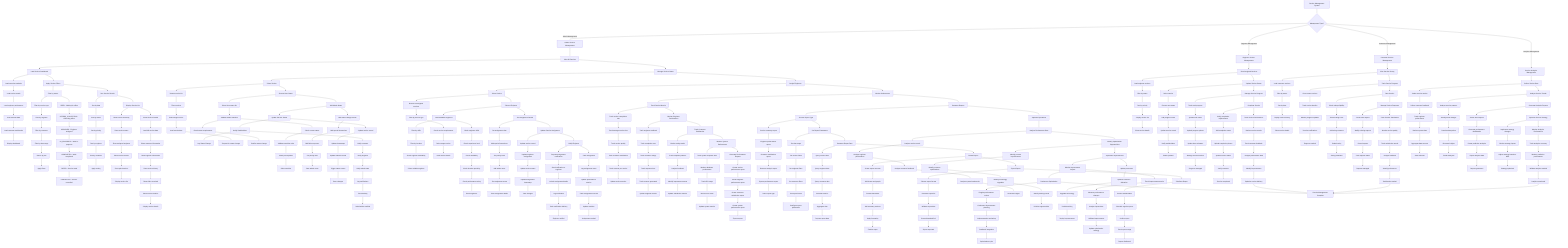 %% Service Management Flow
%% View at https://mermaid.live
flowchart TD
  A[Service Management System] --> B{Management Type?}
  B -->|Admin Management| C[Admin Service Management]
  B -->|Engineer Management| D[Engineer Service Management]
  B -->|Customer Management| E[Customer Service Management]
  B -->|Analytics Management| F[Service Analytics Management]
  
  %% Admin Service Management
  C --> C1[View All Services]
  C1 --> C2[Manage Service Status]
  C2 --> C3[Assign Engineers]
  C3 --> C4[Monitor Performance]
  C4 --> C5[Generate Reports]
  C5 --> C6[Optimize Operations]
  
  %% View All Services
  C1 --> C1A[Load Service Dashboard]
  C1A --> C1B[Apply Service Filters]
  C1B --> C1C[Sort Service Results]
  C1C --> C1D[Display Service List]
  C1D --> C1E[Show Service Details]
  
  %% Service Dashboard
  C1A --> C1A1[Load overview statistics]
  C1A1 --> C1A2[Load service trends]
  C1A2 --> C1A3[Load engineer performance]
  C1A3 --> C1A4[Load revenue data]
  C1A4 --> C1A5[Load customer satisfaction]
  C1A5 --> C1A6[Display dashboard]
  
  %% Service Filters
  C1B --> C1B1[Filter by status]
  C1B1 --> C1B2[Filter by service type]
  C1B2 --> C1B3[Filter by engineer]
  C1B3 --> C1B4[Filter by customer]
  C1B4 --> C1B5[Filter by date range]
  C1B5 --> C1B6[Search by text]
  C1B6 --> C1B7[Apply filters]
  
  %% Service Status Filter
  C1B1 --> C1B1A[OPEN - Waiting for offers]
  C1B1A --> C1B1B[OFFERS_COLLECTING - Collecting offers]
  C1B1B --> C1B1C[ASSIGNED - Engineer assigned]
  C1B1C --> C1B1D[IN_PROGRESS - Work in progress]
  C1B1D --> C1B1E[COMPLETED - Work completed]
  C1B1E --> C1B1F[RATED - Service rated]
  C1B1F --> C1B1G[CANCELLED - Service cancelled]
  
  %% Sort Service Results
  C1C --> C1C1[Sort by date]
  C1C1 --> C1C2[Sort by status]
  C1C2 --> C1C3[Sort by priority]
  C1C3 --> C1C4[Sort by engineer]
  C1C4 --> C1C5[Sort by customer]
  C1C5 --> C1C6[Apply sorting]
  
  %% Display Service List
  C1D --> C1D1[Show service summary]
  C1D1 --> C1D2[Show service status]
  C1D2 --> C1D3[Show assigned engineer]
  C1D3 --> C1D4[Show service metrics]
  C1D4 --> C1D5[Show quick actions]
  C1D5 --> C1D6[Display service list]
  
  %% Show Service Details
  C1E --> C1E1[Load full service data]
  C1E1 --> C1E2[Show customer information]
  C1E2 --> C1E3[Show engineer information]
  C1E3 --> C1E4[Show service history]
  C1E4 --> C1E5[Show offers received]
  C1E5 --> C1E6[Show service timeline]
  C1E6 --> C1E7[Display service details]
  
  %% Manage Service Status
  C2 --> C2A[Select Service]
  C2A --> C2B[Choose New Status]
  C2B --> C2C[Add Admin Notes]
  C2C --> C2D[Update Service Status]
  C2D --> C2E[Notify Stakeholders]
  C2E --> C2F[Log Status Change]
  
  %% Select Service
  C2A --> C2A1[Browse service list]
  C2A1 --> C2A2[Filter services]
  C2A2 --> C2A3[Select target service]
  C2A3 --> C2A4[Load service data]
  C2A4 --> C2A5[Prepare for status change]
  
  %% Choose New Status
  C2B --> C2B1[Select from status list]
  C2B1 --> C2B2[Validate status transition]
  C2B2 --> C2B3[Check status requirements]
  C2B3 --> C2B4[Confirm status change]
  
  %% Status Transition Validation
  C2B2 --> C2B2A[Check current status]
  C2B2A --> C2B2B[Validate transition rules]
  C2B2B --> C2B2C[Check prerequisites]
  C2B2C --> C2B2D[Allow transition]
  
  %% Add Admin Notes
  C2C --> C2C1[Add status change reason]
  C2C1 --> C2C2[Add special instructions]
  C2C2 --> C2C3[Add follow-up notes]
  C2C3 --> C2C4[Set priority level]
  C2C4 --> C2C5[Save admin notes]
  
  %% Update Service Status
  C2D --> C2D1[Update service record]
  C2D1 --> C2D2[Update timestamps]
  C2D2 --> C2D3[Update related records]
  C2D3 --> C2D4[Trigger status events]
  C2D4 --> C2D5[Save changes]
  
  %% Notify Stakeholders
  C2E --> C2E1[Notify customer]
  C2E1 --> C2E2[Notify engineer]
  C2E2 --> C2E3[Notify admin team]
  C2E3 --> C2E4[Log notifications]
  C2E4 --> C2E5[Track delivery]
  C2E5 --> C2E6[Stakeholders notified]
  
  %% Assign Engineers
  C3 --> C3A[Select Service]
  C3A --> C3B[Choose Engineer]
  C3B --> C3C[Set Assignment Details]
  C3C --> C3D[Update Service Assignment]
  C3D --> C3E[Notify Engineer]
  C3E --> C3F[Track Assignment]
  
  %% Select Service
  C3A --> C3A1[Browse unassigned services]
  C3A1 --> C3A2[Filter by service type]
  C3A2 --> C3A3[Check service requirements]
  C3A3 --> C3A4[Select target service]
  C3A4 --> C3A5[Load service details]
  
  %% Choose Engineer
  C3B --> C3B1[Load available engineers]
  C3B1 --> C3B2[Filter by skills]
  C3B2 --> C3B3[Filter by location]
  C3B3 --> C3B4[Check engineer availability]
  C3B4 --> C3B5[Select suitable engineer]
  
  %% Engineer Selection Criteria
  C3B1 --> C3B1A[Check engineer skills]
  C3B1A --> C3B1B[Check experience level]
  C3B1B --> C3B1C[Check availability]
  C3B1C --> C3B1D[Check location proximity]
  C3B1D --> C3B1E[Check performance rating]
  C3B1E --> C3B1F[Rank engineers]
  
  %% Set Assignment Details
  C3C --> C3C1[Set assignment date]
  C3C1 --> C3C2[Add special instructions]
  C3C2 --> C3C3[Set priority level]
  C3C3 --> C3C4[Add admin notes]
  C3C4 --> C3C5[Set assignment terms]
  C3C5 --> C3C6[Save assignment details]
  
  %% Update Service Assignment
  C3D --> C3D1[Update service record]
  C3D1 --> C3D2[Update engineer assignment]
  C3D2 --> C3D3[Update service status]
  C3D3 --> C3D4[Update assignment timestamp]
  C3D4 --> C3D5[Save changes]
  
  %% Notify Engineer
  C3E --> C3E1[Prepare assignment notification]
  C3E1 --> C3E2[Send notification to engineer]
  C3E2 --> C3E3[Include assignment details]
  C3E3 --> C3E4[Log notification]
  C3E4 --> C3E5[Track notification delivery]
  C3E5 --> C3E6[Engineer notified]
  
  %% Track Assignment
  C3F --> C3F1[Log assignment event]
  C3F1 --> C3F2[Update performance metrics]
  C3F2 --> C3F3[Track assignment success]
  C3F3 --> C3F4[Update statistics]
  C3F4 --> C3F5[Assignment tracked]
  
  %% Monitor Performance
  C4 --> C4A[Track Service Metrics]
  C4A --> C4B[Monitor Engineer Performance]
  C4B --> C4C[Track Customer Satisfaction]
  C4C --> C4D[Monitor System Performance]
  C4D --> C4E[Generate Performance Reports]
  
  %% Track Service Metrics
  C4A --> C4A1[Track service completion rate]
  C4A1 --> C4A2[Track average service time]
  C4A2 --> C4A3[Track service quality]
  C4A3 --> C4A4[Track customer satisfaction]
  C4A4 --> C4A5[Track revenue per service]
  C4A5 --> C4A6[Update service metrics]
  
  %% Monitor Engineer Performance
  C4B --> C4B1[Track engineer workload]
  C4B1 --> C4B2[Track completion rate]
  C4B2 --> C4B3[Track customer ratings]
  C4B3 --> C4B4[Track response time]
  C4B4 --> C4B5[Track revenue generated]
  C4B5 --> C4B6[Update engineer metrics]
  
  %% Track Customer Satisfaction
  C4C --> C4C1[Monitor rating trends]
  C4C1 --> C4C2[Track complaint patterns]
  C4C2 --> C4C3[Analyze feedback]
  C4C3 --> C4C4[Identify improvement areas]
  C4C4 --> C4C5[Update satisfaction metrics]
  
  %% Monitor System Performance
  C4D --> C4D1[Track system response time]
  C4D1 --> C4D2[Monitor database performance]
  C4D2 --> C4D3[Track API usage]
  C4D3 --> C4D4[Monitor error rates]
  C4D4 --> C4D5[Update system metrics]
  
  %% Generate Performance Reports
  C4E --> C4E1[Create service performance report]
  C4E1 --> C4E2[Create engineer performance report]
  C4E2 --> C4E3[Create customer satisfaction report]
  C4E3 --> C4E4[Create system performance report]
  C4E4 --> C4E5[Export reports]
  
  %% Generate Reports
  C5 --> C5A[Choose Report Type]
  C5A --> C5B[Set Report Parameters]
  C5B --> C5C[Generate Report Data]
  C5C --> C5D[Format Report]
  C5D --> C5E[Export Report]
  C5E --> C5F[Distribute Report]
  
  %% Choose Report Type
  C5A --> C5A1[Service summary report]
  C5A1 --> C5A2[Engineer performance report]
  C5A2 --> C5A3[Customer satisfaction report]
  C5A3 --> C5A4[Revenue analysis report]
  C5A4 --> C5A5[System performance report]
  C5A5 --> C5A6[Select report type]
  
  %% Set Report Parameters
  C5B --> C5B1[Set date range]
  C5B1 --> C5B2[Set service filters]
  C5B2 --> C5B3[Set engineer filters]
  C5B3 --> C5B4[Set customer filters]
  C5B4 --> C5B5[Set report format]
  C5B5 --> C5B6[Configure report parameters]
  
  %% Generate Report Data
  C5C --> C5C1[Query service data]
  C5C1 --> C5C2[Query engineer data]
  C5C2 --> C5C3[Query customer data]
  C5C3 --> C5C4[Calculate metrics]
  C5C4 --> C5C5[Aggregate data]
  C5C5 --> C5C6[Prepare report data]
  
  %% Format Report
  C5D --> C5D1[Create report structure]
  C5D1 --> C5D2[Add charts and graphs]
  C5D2 --> C5D3[Format data tables]
  C5D3 --> C5D4[Add summary sections]
  C5D4 --> C5D5[Apply formatting]
  C5D5 --> C5D6[Finalize report]
  
  %% Export Report
  C5E --> C5E1[Choose export format]
  C5E1 --> C5E2[Generate export file]
  C5E2 --> C5E3[Validate export data]
  C5E3 --> C5E4[Create download link]
  C5E4 --> C5E5[Report exported]
  
  %% Distribute Report
  C5F --> C5F1[Send to stakeholders]
  C5F1 --> C5F2[Schedule regular reports]
  C5F2 --> C5F3[Archive report]
  C5F3 --> C5F4[Track report usage]
  C5F4 --> C5F5[Report distributed]
  
  %% Optimize Operations
  C6 --> C6A[Analyze Performance Data]
  C6A --> C6B[Identify Optimization Opportunities]
  C6B --> C6C[Implement Improvements]
  C6C --> C6D[Monitor Improvement Impact]
  C6D --> C6E[Continuous Optimization]
  
  %% Analyze Performance Data
  C6A --> C6A1[Analyze service trends]
  C6A1 --> C6A2[Analyze engineer performance]
  C6A2 --> C6A3[Analyze customer feedback]
  C6A3 --> C6A4[Analyze system bottlenecks]
  C6A4 --> C6A5[Generate insights]
  
  %% Identify Optimization Opportunities
  C6B --> C6B1[Identify process improvements]
  C6B1 --> C6B2[Identify resource optimizations]
  C6B2 --> C6B3[Identify technology upgrades]
  C6B3 --> C6B4[Identify training needs]
  C6B4 --> C6B5[Prioritize opportunities]
  
  %% Implement Improvements
  C6C --> C6C1[Update processes]
  C6C1 --> C6C2[Optimize resource allocation]
  C6C2 --> C6C3[Upgrade technology]
  C6C3 --> C6C4[Provide training]
  C6C4 --> C6C5[Deploy improvements]
  
  %% Monitor Improvement Impact
  C6D --> C6D1[Track improvement metrics]
  C6D1 --> C6D2[Measure performance changes]
  C6D2 --> C6D3[Analyze impact data]
  C6D3 --> C6D4[Validate improvements]
  C6D4 --> C6D5[Update optimization strategy]
  
  %% Continuous Optimization
  C6E --> C6E1[Regular performance review]
  C6E1 --> C6E2[Continuous improvement planning]
  C6E2 --> C6E3[Implementation monitoring]
  C6E3 --> C6E4[Feedback integration]
  C6E4 --> C6E5[Optimization cycle]
  
  %% Engineer Service Management
  D --> D1[View Assigned Services]
  D1 --> D2[Update Service Status]
  D2 --> D3[Manage Service Progress]
  D3 --> D4[Complete Service]
  D4 --> D5[Track Service Performance]
  
  %% View Assigned Services
  D1 --> D1A[Load engineer services]
  D1A --> D1B[Filter by status]
  D1B --> D1C[Sort by priority]
  D1C --> D1D[Display service list]
  D1D --> D1E[Show service details]
  
  %% Update Service Status
  D2 --> D2A[Select service]
  D2A --> D2B[Choose new status]
  D2B --> D2C[Add progress notes]
  D2C --> D2D[Update service record]
  D2D --> D2E[Notify stakeholders]
  D2E --> D2F[Status updated]
  
  %% Manage Service Progress
  D3 --> D3A[Track work progress]
  D3A --> D3B[Update work notes]
  D3B --> D3C[Upload progress photos]
  D3C --> D3D[Update time estimates]
  D3D --> D3E[Manage service timeline]
  D3E --> D3F[Progress managed]
  
  %% Complete Service
  D4 --> D4A[Verify completion requirements]
  D4A --> D4B[Add completion notes]
  D4B --> D4C[Upload completion photos]
  D4C --> D4D[Update service status]
  D4D --> D4E[Notify customer]
  D4E --> D4F[Service completed]
  
  %% Track Service Performance
  D5 --> D5A[Monitor service metrics]
  D5A --> D5B[Track customer feedback]
  D5B --> D5C[Analyze performance data]
  D5C --> D5D[Identify improvements]
  D5D --> D5E[Optimize service delivery]
  
  %% Customer Service Management
  E --> E1[View Service History]
  E1 --> E2[Track Service Progress]
  E2 --> E3[Rate Service]
  E3 --> E4[Manage Service Requests]
  E4 --> E5[Track Service Satisfaction]
  
  %% View Service History
  E1 --> E1A[Load customer services]
  E1A --> E1B[Filter by status]
  E1B --> E1C[Sort by date]
  E1C --> E1D[Display service history]
  E1D --> E1E[Show service details]
  
  %% Track Service Progress
  E2 --> E2A[View current services]
  E2A --> E2B[Track service timeline]
  E2B --> E2C[Monitor progress updates]
  E2C --> E2D[Receive notifications]
  E2D --> E2E[Progress tracked]
  
  %% Rate Service
  E3 --> E3A[Check rating eligibility]
  E3A --> E3B[Submit rating score]
  E3B --> E3C[Add rating comment]
  E3C --> E3D[Submit rating]
  E3D --> E3E[Rating submitted]
  
  %% Manage Service Requests
  E4 --> E4A[Create new request]
  E4A --> E4B[Modify existing request]
  E4B --> E4C[Cancel request]
  E4C --> E4D[Track request status]
  E4D --> E4E[Request managed]
  
  %% Track Service Satisfaction
  E5 --> E5A[Monitor service quality]
  E5A --> E5B[Track satisfaction trends]
  E5B --> E5C[Analyze feedback]
  E5C --> E5D[Identify preferences]
  E5D --> E5E[Satisfaction tracked]
  
  %% Service Analytics Management
  F --> F1[Collect Service Data]
  F1 --> F2[Analyze Service Trends]
  F2 --> F3[Generate Analytics Reports]
  F3 --> F4[Optimize Service Strategy]
  F4 --> F5[Monitor Analytics Performance]
  
  %% Collect Service Data
  F1 --> F1A[Gather service metrics]
  F1A --> F1B[Collect customer feedback]
  F1B --> F1C[Track engineer performance]
  F1C --> F1D[Monitor system data]
  F1D --> F1E[Aggregate data sources]
  F1E --> F1F[Data collected]
  
  %% Analyze Service Trends
  F2 --> F2A[Analyze service patterns]
  F2A --> F2B[Identify trend changes]
  F2B --> F2C[Correlate data points]
  F2C --> F2D[Generate insights]
  F2D --> F2E[Trends analyzed]
  
  %% Generate Analytics Reports
  F3 --> F3A[Create trend reports]
  F3A --> F3B[Generate performance dashboards]
  F3B --> F3C[Create predictive analytics]
  F3C --> F3D[Export analytics data]
  F3D --> F3E[Reports generated]
  
  %% Optimize Service Strategy
  F4 --> F4A[Implement strategy changes]
  F4A --> F4B[Monitor strategy impact]
  F4B --> F4C[Adjust strategy based on data]
  F4C --> F4D[Strategy optimized]
  
  %% Monitor Analytics Performance
  F5 --> F5A[Track analytics accuracy]
  F5A --> F5B[Monitor prediction performance]
  F5B --> F5C[Validate analytics models]
  F5C --> F5D[Analytics monitored]
  
  %% End points
  C6E --> Z[Service Management Complete]
  D5E --> Z
  E5E --> Z
  F5D --> Z